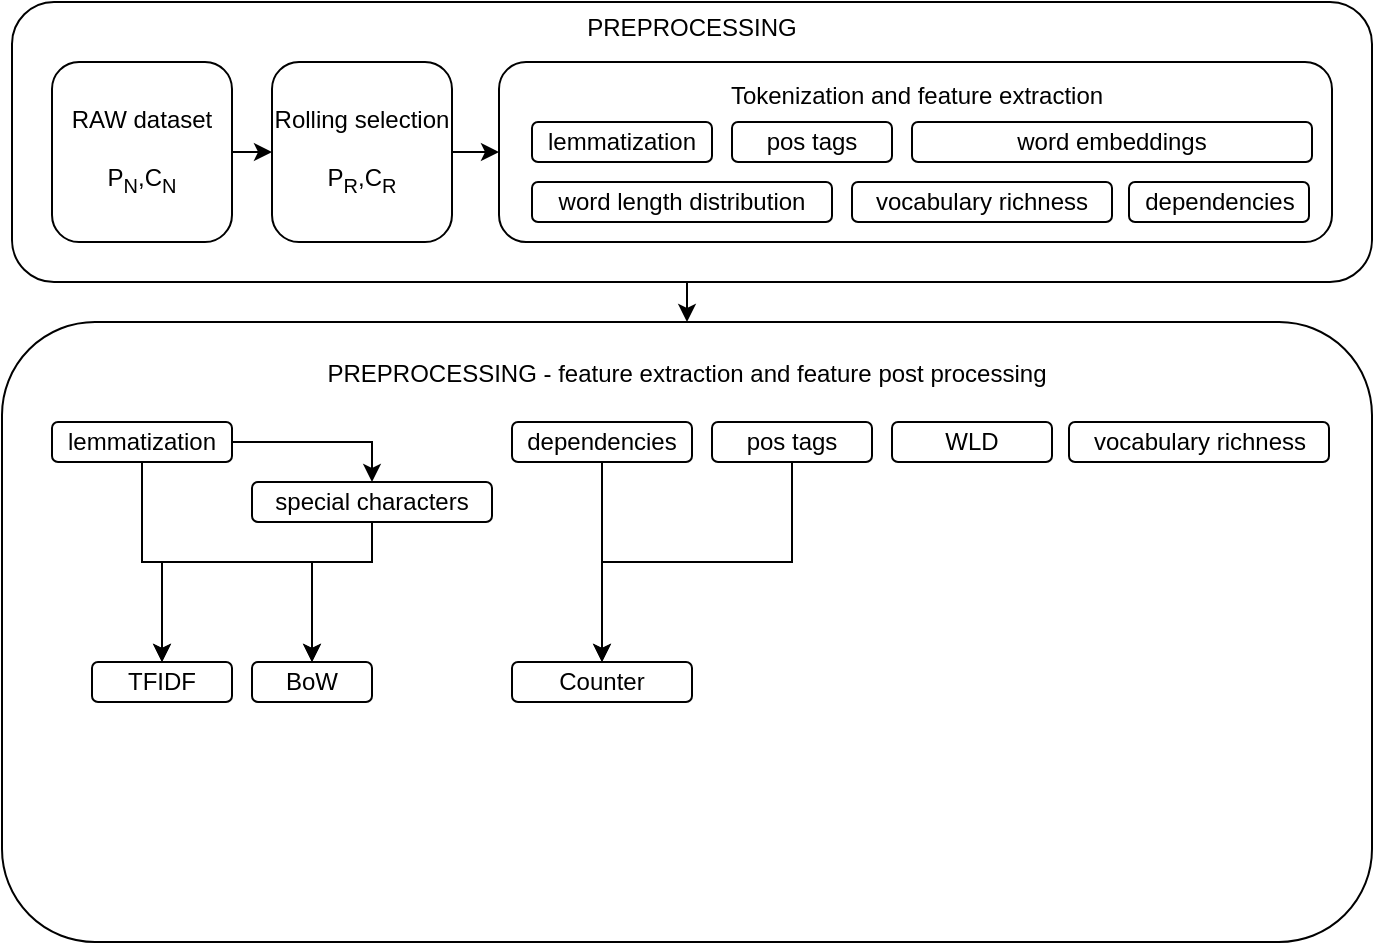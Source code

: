 <mxfile version="24.2.1" type="github">
  <diagram id="C5RBs43oDa-KdzZeNtuy" name="Page-1">
    <mxGraphModel dx="1434" dy="782" grid="1" gridSize="10" guides="1" tooltips="1" connect="1" arrows="1" fold="1" page="1" pageScale="1" pageWidth="827" pageHeight="1169" math="0" shadow="0">
      <root>
        <mxCell id="WIyWlLk6GJQsqaUBKTNV-0" />
        <mxCell id="WIyWlLk6GJQsqaUBKTNV-1" parent="WIyWlLk6GJQsqaUBKTNV-0" />
        <mxCell id="k88lvfV29TgzRFzSoSJi-55" style="edgeStyle=orthogonalEdgeStyle;rounded=0;orthogonalLoop=1;jettySize=auto;html=1;exitX=0.5;exitY=1;exitDx=0;exitDy=0;entryX=0.5;entryY=0;entryDx=0;entryDy=0;" edge="1" parent="WIyWlLk6GJQsqaUBKTNV-1" source="k88lvfV29TgzRFzSoSJi-0" target="k88lvfV29TgzRFzSoSJi-22">
          <mxGeometry relative="1" as="geometry" />
        </mxCell>
        <mxCell id="k88lvfV29TgzRFzSoSJi-0" value="&lt;div align=&quot;center&quot;&gt;PREPROCESSING&lt;/div&gt;&lt;div align=&quot;center&quot;&gt;&lt;br&gt;&lt;/div&gt;&lt;div align=&quot;center&quot;&gt;&lt;br&gt;&lt;/div&gt;&lt;div align=&quot;center&quot;&gt;&lt;br&gt;&lt;/div&gt;&lt;div align=&quot;center&quot;&gt;&lt;br&gt;&lt;/div&gt;&lt;div&gt;&lt;br&gt;&lt;/div&gt;&lt;div&gt;&lt;br&gt;&lt;/div&gt;&lt;div&gt;&lt;br&gt;&lt;/div&gt;&lt;div&gt;&lt;br&gt;&lt;/div&gt;" style="rounded=1;whiteSpace=wrap;html=1;" vertex="1" parent="WIyWlLk6GJQsqaUBKTNV-1">
          <mxGeometry x="80" y="80" width="680" height="140" as="geometry" />
        </mxCell>
        <mxCell id="k88lvfV29TgzRFzSoSJi-4" style="edgeStyle=orthogonalEdgeStyle;rounded=0;orthogonalLoop=1;jettySize=auto;html=1;exitX=1;exitY=0.5;exitDx=0;exitDy=0;entryX=0;entryY=0.5;entryDx=0;entryDy=0;" edge="1" parent="WIyWlLk6GJQsqaUBKTNV-1" source="k88lvfV29TgzRFzSoSJi-1" target="k88lvfV29TgzRFzSoSJi-2">
          <mxGeometry relative="1" as="geometry" />
        </mxCell>
        <mxCell id="k88lvfV29TgzRFzSoSJi-1" value="&lt;div&gt;RAW dataset&lt;/div&gt;&lt;div&gt;&lt;br&gt;&lt;/div&gt;&lt;div&gt;P&lt;sub&gt;N&lt;/sub&gt;,C&lt;sub&gt;N&lt;/sub&gt;&lt;br&gt;&lt;/div&gt;" style="rounded=1;whiteSpace=wrap;html=1;" vertex="1" parent="WIyWlLk6GJQsqaUBKTNV-1">
          <mxGeometry x="100" y="110" width="90" height="90" as="geometry" />
        </mxCell>
        <mxCell id="k88lvfV29TgzRFzSoSJi-6" style="edgeStyle=orthogonalEdgeStyle;rounded=0;orthogonalLoop=1;jettySize=auto;html=1;exitX=1;exitY=0.5;exitDx=0;exitDy=0;entryX=0;entryY=0.5;entryDx=0;entryDy=0;" edge="1" parent="WIyWlLk6GJQsqaUBKTNV-1" source="k88lvfV29TgzRFzSoSJi-2" target="k88lvfV29TgzRFzSoSJi-5">
          <mxGeometry relative="1" as="geometry" />
        </mxCell>
        <mxCell id="k88lvfV29TgzRFzSoSJi-2" value="&lt;div&gt;Rolling selection&lt;/div&gt;&lt;div&gt;&lt;br&gt;&lt;/div&gt;&lt;div&gt;P&lt;sub&gt;R&lt;/sub&gt;,C&lt;sub&gt;R&lt;/sub&gt;&lt;br&gt;&lt;/div&gt;" style="rounded=1;whiteSpace=wrap;html=1;" vertex="1" parent="WIyWlLk6GJQsqaUBKTNV-1">
          <mxGeometry x="210" y="110" width="90" height="90" as="geometry" />
        </mxCell>
        <mxCell id="k88lvfV29TgzRFzSoSJi-5" value="&lt;div&gt;Tokenization and feature extraction&lt;br&gt;&lt;/div&gt;&lt;div&gt;&lt;br&gt;&lt;/div&gt;&lt;div&gt;&lt;br&gt;&lt;/div&gt;&lt;div&gt;&lt;br&gt;&lt;/div&gt;&lt;div&gt;&lt;br&gt;&lt;/div&gt;" style="rounded=1;whiteSpace=wrap;html=1;" vertex="1" parent="WIyWlLk6GJQsqaUBKTNV-1">
          <mxGeometry x="323.5" y="110" width="416.5" height="90" as="geometry" />
        </mxCell>
        <mxCell id="k88lvfV29TgzRFzSoSJi-11" value="lemmatization" style="rounded=1;whiteSpace=wrap;html=1;" vertex="1" parent="WIyWlLk6GJQsqaUBKTNV-1">
          <mxGeometry x="340" y="140" width="90" height="20" as="geometry" />
        </mxCell>
        <mxCell id="k88lvfV29TgzRFzSoSJi-12" value="pos tags" style="rounded=1;whiteSpace=wrap;html=1;" vertex="1" parent="WIyWlLk6GJQsqaUBKTNV-1">
          <mxGeometry x="440" y="140" width="80" height="20" as="geometry" />
        </mxCell>
        <mxCell id="k88lvfV29TgzRFzSoSJi-13" value="dependencies" style="rounded=1;whiteSpace=wrap;html=1;" vertex="1" parent="WIyWlLk6GJQsqaUBKTNV-1">
          <mxGeometry x="638.5" y="170" width="90" height="20" as="geometry" />
        </mxCell>
        <mxCell id="k88lvfV29TgzRFzSoSJi-16" value="word length distribution" style="rounded=1;whiteSpace=wrap;html=1;" vertex="1" parent="WIyWlLk6GJQsqaUBKTNV-1">
          <mxGeometry x="340" y="170" width="150" height="20" as="geometry" />
        </mxCell>
        <mxCell id="k88lvfV29TgzRFzSoSJi-19" value="vocabulary richness" style="rounded=1;whiteSpace=wrap;html=1;" vertex="1" parent="WIyWlLk6GJQsqaUBKTNV-1">
          <mxGeometry x="500" y="170" width="130" height="20" as="geometry" />
        </mxCell>
        <mxCell id="k88lvfV29TgzRFzSoSJi-20" value="word embeddings" style="rounded=1;whiteSpace=wrap;html=1;" vertex="1" parent="WIyWlLk6GJQsqaUBKTNV-1">
          <mxGeometry x="530" y="140" width="200" height="20" as="geometry" />
        </mxCell>
        <mxCell id="k88lvfV29TgzRFzSoSJi-22" value="&lt;div&gt;PREPROCESSING - feature extraction and feature post processing&lt;br&gt;&lt;/div&gt;&lt;div&gt;&lt;br&gt;&lt;/div&gt;&lt;div&gt;&lt;br&gt;&lt;/div&gt;&lt;div&gt;&lt;br&gt;&lt;/div&gt;&lt;div&gt;&lt;br&gt;&lt;/div&gt;&lt;div&gt;&lt;br&gt;&lt;/div&gt;&lt;div&gt;&lt;br&gt;&lt;/div&gt;&lt;div&gt;&lt;br&gt;&lt;/div&gt;&lt;div&gt;&lt;br&gt;&lt;/div&gt;&lt;div&gt;&lt;br&gt;&lt;/div&gt;&lt;div&gt;&lt;br&gt;&lt;/div&gt;&lt;div&gt;&lt;br&gt;&lt;/div&gt;&lt;div&gt;&lt;br&gt;&lt;/div&gt;&lt;div&gt;&lt;br&gt;&lt;/div&gt;&lt;div&gt;&lt;br&gt;&lt;/div&gt;&lt;div&gt;&lt;br&gt;&lt;/div&gt;&lt;div&gt;&lt;br&gt;&lt;/div&gt;&lt;div&gt;&lt;br&gt;&lt;/div&gt;&lt;div&gt;&lt;br&gt;&lt;/div&gt;" style="rounded=1;whiteSpace=wrap;html=1;" vertex="1" parent="WIyWlLk6GJQsqaUBKTNV-1">
          <mxGeometry x="75" y="240" width="685" height="310" as="geometry" />
        </mxCell>
        <mxCell id="k88lvfV29TgzRFzSoSJi-43" style="edgeStyle=orthogonalEdgeStyle;rounded=0;orthogonalLoop=1;jettySize=auto;html=1;exitX=0.5;exitY=1;exitDx=0;exitDy=0;entryX=0.5;entryY=0;entryDx=0;entryDy=0;" edge="1" parent="WIyWlLk6GJQsqaUBKTNV-1" source="k88lvfV29TgzRFzSoSJi-24" target="k88lvfV29TgzRFzSoSJi-27">
          <mxGeometry relative="1" as="geometry" />
        </mxCell>
        <mxCell id="k88lvfV29TgzRFzSoSJi-47" style="edgeStyle=orthogonalEdgeStyle;rounded=0;orthogonalLoop=1;jettySize=auto;html=1;exitX=0.5;exitY=1;exitDx=0;exitDy=0;entryX=0.5;entryY=0;entryDx=0;entryDy=0;" edge="1" parent="WIyWlLk6GJQsqaUBKTNV-1" source="k88lvfV29TgzRFzSoSJi-24" target="k88lvfV29TgzRFzSoSJi-26">
          <mxGeometry relative="1" as="geometry" />
        </mxCell>
        <mxCell id="k88lvfV29TgzRFzSoSJi-49" style="edgeStyle=orthogonalEdgeStyle;rounded=0;orthogonalLoop=1;jettySize=auto;html=1;entryX=0.5;entryY=0;entryDx=0;entryDy=0;" edge="1" parent="WIyWlLk6GJQsqaUBKTNV-1" source="k88lvfV29TgzRFzSoSJi-24" target="k88lvfV29TgzRFzSoSJi-31">
          <mxGeometry relative="1" as="geometry" />
        </mxCell>
        <mxCell id="k88lvfV29TgzRFzSoSJi-24" value="lemmatization" style="rounded=1;whiteSpace=wrap;html=1;" vertex="1" parent="WIyWlLk6GJQsqaUBKTNV-1">
          <mxGeometry x="100" y="290" width="90" height="20" as="geometry" />
        </mxCell>
        <mxCell id="k88lvfV29TgzRFzSoSJi-26" value="BoW" style="rounded=1;whiteSpace=wrap;html=1;" vertex="1" parent="WIyWlLk6GJQsqaUBKTNV-1">
          <mxGeometry x="200" y="410" width="60" height="20" as="geometry" />
        </mxCell>
        <mxCell id="k88lvfV29TgzRFzSoSJi-27" value="TFIDF" style="rounded=1;whiteSpace=wrap;html=1;" vertex="1" parent="WIyWlLk6GJQsqaUBKTNV-1">
          <mxGeometry x="120" y="410" width="70" height="20" as="geometry" />
        </mxCell>
        <mxCell id="k88lvfV29TgzRFzSoSJi-44" style="edgeStyle=orthogonalEdgeStyle;rounded=0;orthogonalLoop=1;jettySize=auto;html=1;exitX=0.5;exitY=1;exitDx=0;exitDy=0;entryX=0.5;entryY=0;entryDx=0;entryDy=0;" edge="1" parent="WIyWlLk6GJQsqaUBKTNV-1" source="k88lvfV29TgzRFzSoSJi-31" target="k88lvfV29TgzRFzSoSJi-26">
          <mxGeometry relative="1" as="geometry">
            <Array as="points">
              <mxPoint x="260" y="360" />
              <mxPoint x="230" y="360" />
            </Array>
          </mxGeometry>
        </mxCell>
        <mxCell id="k88lvfV29TgzRFzSoSJi-46" style="edgeStyle=orthogonalEdgeStyle;rounded=0;orthogonalLoop=1;jettySize=auto;html=1;exitX=0.5;exitY=1;exitDx=0;exitDy=0;entryX=0.5;entryY=0;entryDx=0;entryDy=0;" edge="1" parent="WIyWlLk6GJQsqaUBKTNV-1" source="k88lvfV29TgzRFzSoSJi-31" target="k88lvfV29TgzRFzSoSJi-27">
          <mxGeometry relative="1" as="geometry">
            <Array as="points">
              <mxPoint x="260" y="360" />
              <mxPoint x="155" y="360" />
            </Array>
          </mxGeometry>
        </mxCell>
        <mxCell id="k88lvfV29TgzRFzSoSJi-31" value="special characters" style="rounded=1;whiteSpace=wrap;html=1;" vertex="1" parent="WIyWlLk6GJQsqaUBKTNV-1">
          <mxGeometry x="200" y="320" width="120" height="20" as="geometry" />
        </mxCell>
        <mxCell id="k88lvfV29TgzRFzSoSJi-50" style="edgeStyle=orthogonalEdgeStyle;rounded=0;orthogonalLoop=1;jettySize=auto;html=1;exitX=0.5;exitY=1;exitDx=0;exitDy=0;entryX=0.5;entryY=0;entryDx=0;entryDy=0;" edge="1" parent="WIyWlLk6GJQsqaUBKTNV-1" source="k88lvfV29TgzRFzSoSJi-32" target="k88lvfV29TgzRFzSoSJi-39">
          <mxGeometry relative="1" as="geometry" />
        </mxCell>
        <mxCell id="k88lvfV29TgzRFzSoSJi-32" value="dependencies" style="rounded=1;whiteSpace=wrap;html=1;" vertex="1" parent="WIyWlLk6GJQsqaUBKTNV-1">
          <mxGeometry x="330" y="290" width="90" height="20" as="geometry" />
        </mxCell>
        <mxCell id="k88lvfV29TgzRFzSoSJi-33" value="WLD" style="rounded=1;whiteSpace=wrap;html=1;" vertex="1" parent="WIyWlLk6GJQsqaUBKTNV-1">
          <mxGeometry x="520" y="290" width="80" height="20" as="geometry" />
        </mxCell>
        <mxCell id="k88lvfV29TgzRFzSoSJi-34" value="vocabulary richness" style="rounded=1;whiteSpace=wrap;html=1;" vertex="1" parent="WIyWlLk6GJQsqaUBKTNV-1">
          <mxGeometry x="608.5" y="290" width="130" height="20" as="geometry" />
        </mxCell>
        <mxCell id="k88lvfV29TgzRFzSoSJi-52" style="edgeStyle=orthogonalEdgeStyle;rounded=0;orthogonalLoop=1;jettySize=auto;html=1;exitX=0.5;exitY=1;exitDx=0;exitDy=0;entryX=0.5;entryY=0;entryDx=0;entryDy=0;" edge="1" parent="WIyWlLk6GJQsqaUBKTNV-1" source="k88lvfV29TgzRFzSoSJi-37" target="k88lvfV29TgzRFzSoSJi-39">
          <mxGeometry relative="1" as="geometry" />
        </mxCell>
        <mxCell id="k88lvfV29TgzRFzSoSJi-37" value="pos tags" style="rounded=1;whiteSpace=wrap;html=1;" vertex="1" parent="WIyWlLk6GJQsqaUBKTNV-1">
          <mxGeometry x="430" y="290" width="80" height="20" as="geometry" />
        </mxCell>
        <mxCell id="k88lvfV29TgzRFzSoSJi-39" value="Counter" style="rounded=1;whiteSpace=wrap;html=1;" vertex="1" parent="WIyWlLk6GJQsqaUBKTNV-1">
          <mxGeometry x="330" y="410" width="90" height="20" as="geometry" />
        </mxCell>
      </root>
    </mxGraphModel>
  </diagram>
</mxfile>
